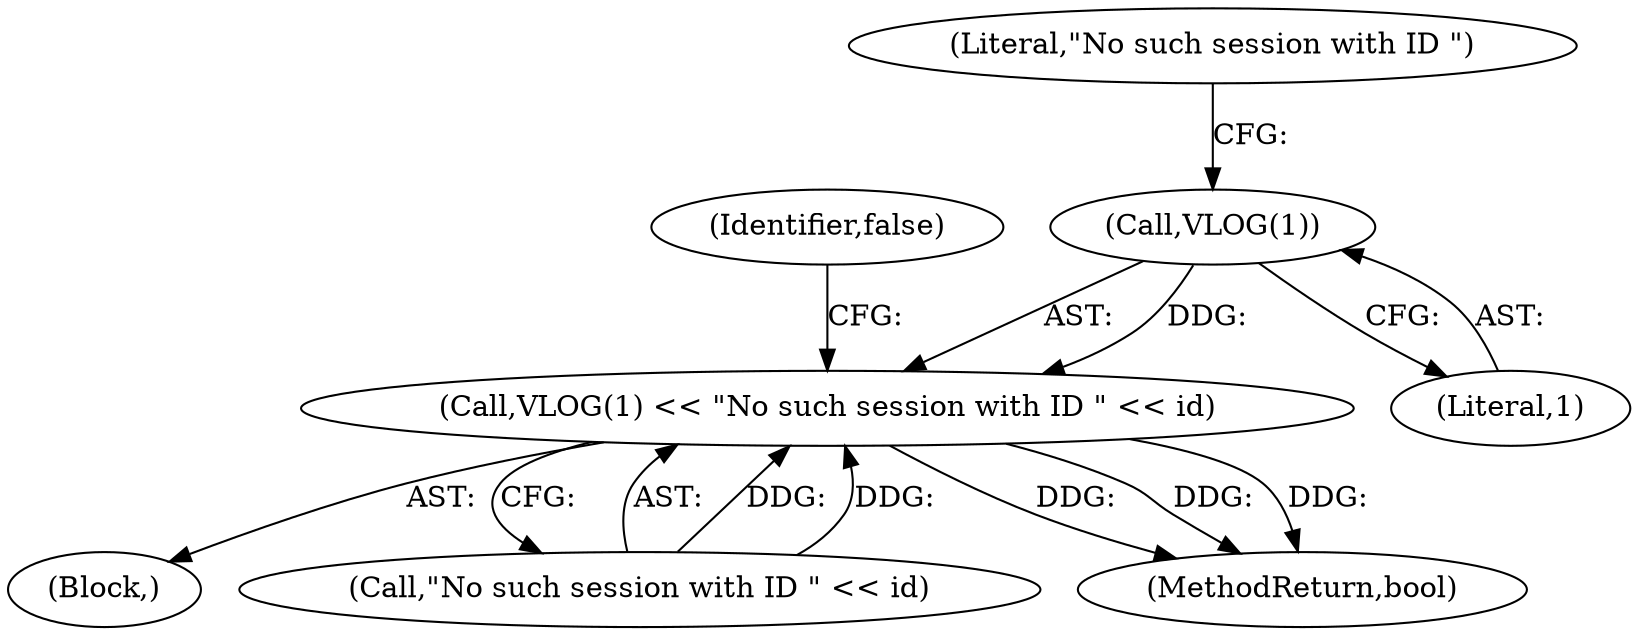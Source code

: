 digraph "1_Chrome_4ab22cfc619ee8ff17a8c50e289ec3b30731ceba_12@del" {
"1000116" [label="(Call,VLOG(1))"];
"1000115" [label="(Call,VLOG(1) << \"No such session with ID \" << id)"];
"1000115" [label="(Call,VLOG(1) << \"No such session with ID \" << id)"];
"1000117" [label="(Literal,1)"];
"1000118" [label="(Call,\"No such session with ID \" << id)"];
"1000114" [label="(Block,)"];
"1000132" [label="(MethodReturn,bool)"];
"1000119" [label="(Literal,\"No such session with ID \")"];
"1000122" [label="(Identifier,false)"];
"1000116" [label="(Call,VLOG(1))"];
"1000116" -> "1000115"  [label="AST: "];
"1000116" -> "1000117"  [label="CFG: "];
"1000117" -> "1000116"  [label="AST: "];
"1000119" -> "1000116"  [label="CFG: "];
"1000116" -> "1000115"  [label="DDG: "];
"1000115" -> "1000114"  [label="AST: "];
"1000115" -> "1000118"  [label="CFG: "];
"1000118" -> "1000115"  [label="AST: "];
"1000122" -> "1000115"  [label="CFG: "];
"1000115" -> "1000132"  [label="DDG: "];
"1000115" -> "1000132"  [label="DDG: "];
"1000115" -> "1000132"  [label="DDG: "];
"1000118" -> "1000115"  [label="DDG: "];
"1000118" -> "1000115"  [label="DDG: "];
}
